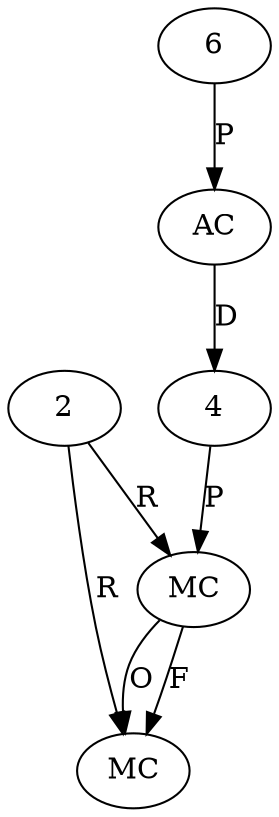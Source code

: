 digraph "AUG" {

  1 [ label="MC" s="read()" t="InputStream" l="868" ];
  2 [ t="InputStream" n="in" ];
  3 [ label="MC" s="close()" t="AutoCloseable" ];
  4 [ t="byte[]" n="buf" ];
  5 [ label="AC" t="byte" l="845" ];
  6 [ t="int" v="4096" n="Signer.BUFFER_SIZE" ];
  4 -> 1 [ label="P" ];
  2 -> 1 [ label="R" ];
  2 -> 3 [ label="R" ];
  1 -> 3 [ label="F" ];
  1 -> 3 [ label="O" ];
  5 -> 4 [ label="D" ];
  6 -> 5 [ label="P" ];
}
